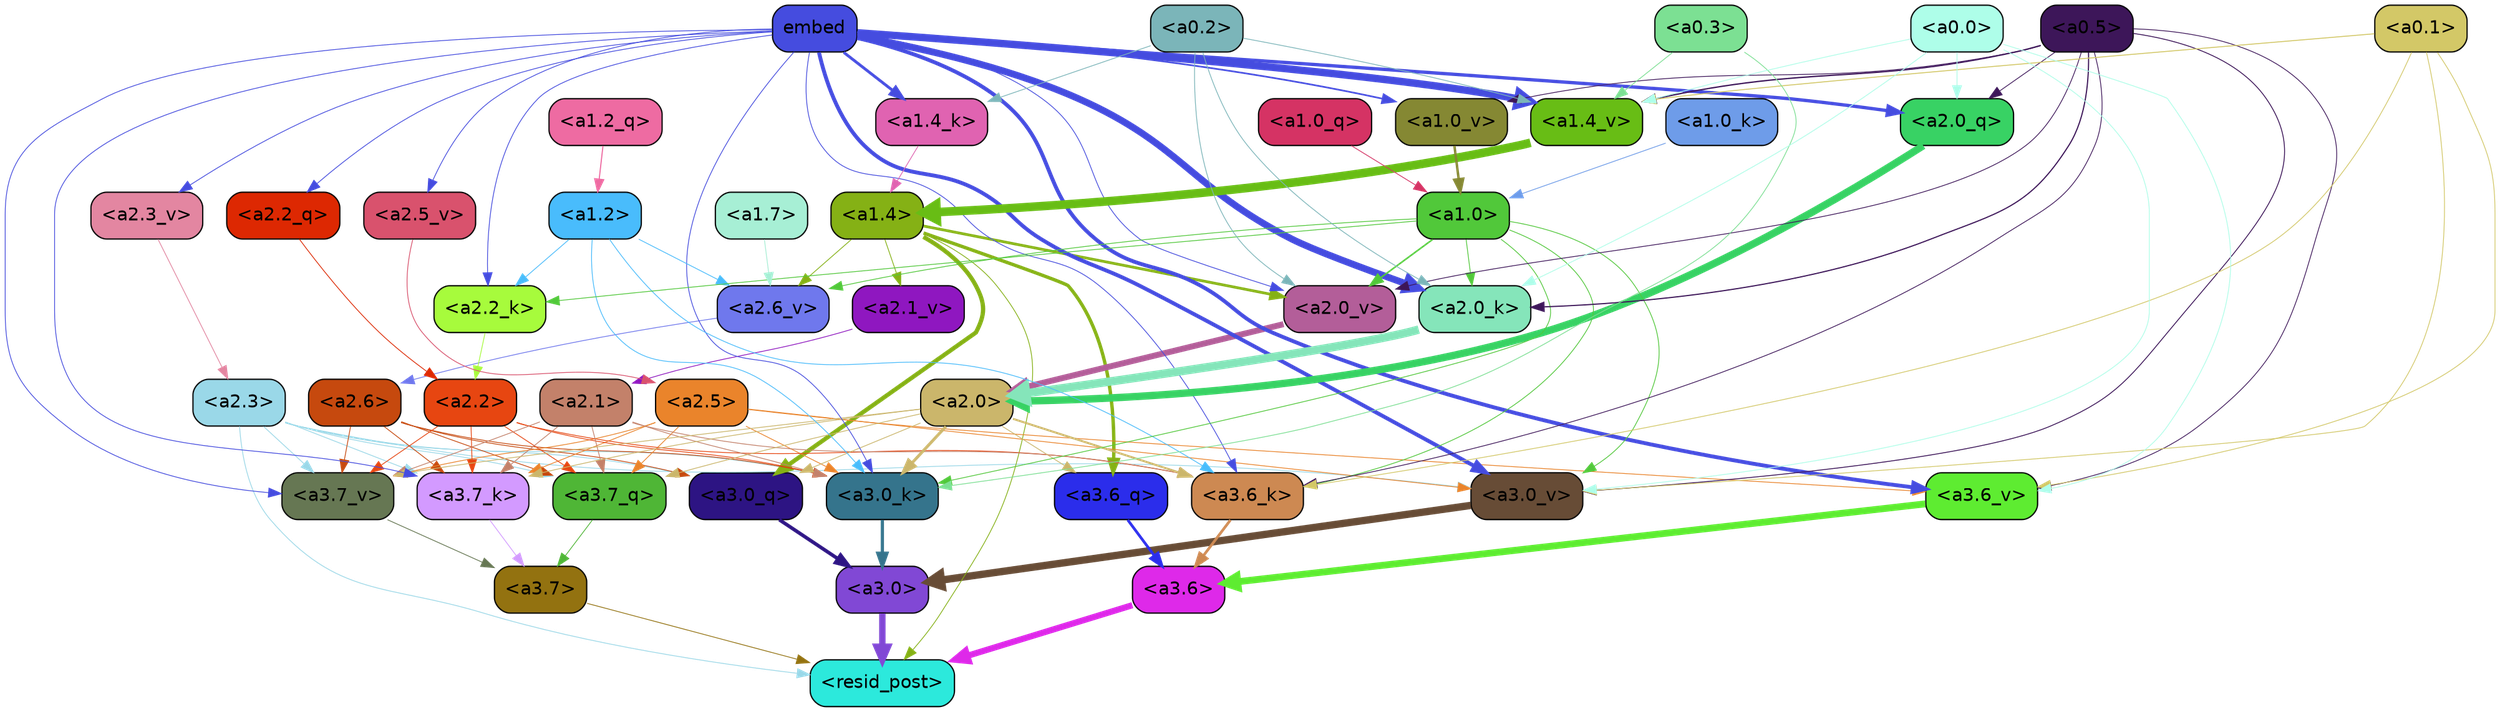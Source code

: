 strict digraph "" {
	graph [bgcolor=transparent,
		layout=dot,
		overlap=false,
		splines=true
	];
	"<a3.7>"	[color=black,
		fillcolor="#937210",
		fontname=Helvetica,
		shape=box,
		style="filled, rounded"];
	"<resid_post>"	[color=black,
		fillcolor="#2ce9dc",
		fontname=Helvetica,
		shape=box,
		style="filled, rounded"];
	"<a3.7>" -> "<resid_post>"	[color="#937210",
		penwidth=0.6];
	"<a3.6>"	[color=black,
		fillcolor="#de29e9",
		fontname=Helvetica,
		shape=box,
		style="filled, rounded"];
	"<a3.6>" -> "<resid_post>"	[color="#de29e9",
		penwidth=4.753257989883423];
	"<a3.0>"	[color=black,
		fillcolor="#8148d5",
		fontname=Helvetica,
		shape=box,
		style="filled, rounded"];
	"<a3.0>" -> "<resid_post>"	[color="#8148d5",
		penwidth=4.90053927898407];
	"<a2.3>"	[color=black,
		fillcolor="#9ad8e8",
		fontname=Helvetica,
		shape=box,
		style="filled, rounded"];
	"<a2.3>" -> "<resid_post>"	[color="#9ad8e8",
		penwidth=0.6];
	"<a3.7_q>"	[color=black,
		fillcolor="#4fb636",
		fontname=Helvetica,
		shape=box,
		style="filled, rounded"];
	"<a2.3>" -> "<a3.7_q>"	[color="#9ad8e8",
		penwidth=0.6];
	"<a3.0_q>"	[color=black,
		fillcolor="#2d1483",
		fontname=Helvetica,
		shape=box,
		style="filled, rounded"];
	"<a2.3>" -> "<a3.0_q>"	[color="#9ad8e8",
		penwidth=0.6];
	"<a3.7_k>"	[color=black,
		fillcolor="#d39aff",
		fontname=Helvetica,
		shape=box,
		style="filled, rounded"];
	"<a2.3>" -> "<a3.7_k>"	[color="#9ad8e8",
		penwidth=0.6];
	"<a3.0_k>"	[color=black,
		fillcolor="#35748c",
		fontname=Helvetica,
		shape=box,
		style="filled, rounded"];
	"<a2.3>" -> "<a3.0_k>"	[color="#9ad8e8",
		penwidth=0.6];
	"<a3.7_v>"	[color=black,
		fillcolor="#667753",
		fontname=Helvetica,
		shape=box,
		style="filled, rounded"];
	"<a2.3>" -> "<a3.7_v>"	[color="#9ad8e8",
		penwidth=0.6];
	"<a3.0_v>"	[color=black,
		fillcolor="#674c36",
		fontname=Helvetica,
		shape=box,
		style="filled, rounded"];
	"<a2.3>" -> "<a3.0_v>"	[color="#9ad8e8",
		penwidth=0.6];
	"<a1.4>"	[color=black,
		fillcolor="#85b115",
		fontname=Helvetica,
		shape=box,
		style="filled, rounded"];
	"<a1.4>" -> "<resid_post>"	[color="#85b115",
		penwidth=0.6];
	"<a3.6_q>"	[color=black,
		fillcolor="#2b2deb",
		fontname=Helvetica,
		shape=box,
		style="filled, rounded"];
	"<a1.4>" -> "<a3.6_q>"	[color="#85b115",
		penwidth=2.6043437719345093];
	"<a1.4>" -> "<a3.0_q>"	[color="#85b115",
		penwidth=3.2779015004634857];
	"<a2.6_v>"	[color=black,
		fillcolor="#6f78ed",
		fontname=Helvetica,
		shape=box,
		style="filled, rounded"];
	"<a1.4>" -> "<a2.6_v>"	[color="#85b115",
		penwidth=0.6];
	"<a2.1_v>"	[color=black,
		fillcolor="#8f17c0",
		fontname=Helvetica,
		shape=box,
		style="filled, rounded"];
	"<a1.4>" -> "<a2.1_v>"	[color="#85b115",
		penwidth=0.6];
	"<a2.0_v>"	[color=black,
		fillcolor="#b35e99",
		fontname=Helvetica,
		shape=box,
		style="filled, rounded"];
	"<a1.4>" -> "<a2.0_v>"	[color="#85b115",
		penwidth=2.089712530374527];
	"<a3.7_q>" -> "<a3.7>"	[color="#4fb636",
		penwidth=0.6];
	"<a3.6_q>" -> "<a3.6>"	[color="#2b2deb",
		penwidth=2.091020345687866];
	"<a3.0_q>" -> "<a3.0>"	[color="#2d1483",
		penwidth=2.7421876192092896];
	"<a3.7_k>" -> "<a3.7>"	[color="#d39aff",
		penwidth=0.6];
	"<a3.6_k>"	[color=black,
		fillcolor="#cd8952",
		fontname=Helvetica,
		shape=box,
		style="filled, rounded"];
	"<a3.6_k>" -> "<a3.6>"	[color="#cd8952",
		penwidth=2.048597991466522];
	"<a3.0_k>" -> "<a3.0>"	[color="#35748c",
		penwidth=2.476402521133423];
	"<a3.7_v>" -> "<a3.7>"	[color="#667753",
		penwidth=0.6];
	"<a3.6_v>"	[color=black,
		fillcolor="#5eec31",
		fontname=Helvetica,
		shape=box,
		style="filled, rounded"];
	"<a3.6_v>" -> "<a3.6>"	[color="#5eec31",
		penwidth=5.2550448179244995];
	"<a3.0_v>" -> "<a3.0>"	[color="#674c36",
		penwidth=5.652270674705505];
	"<a2.6>"	[color=black,
		fillcolor="#c6490e",
		fontname=Helvetica,
		shape=box,
		style="filled, rounded"];
	"<a2.6>" -> "<a3.7_q>"	[color="#c6490e",
		penwidth=0.6];
	"<a2.6>" -> "<a3.0_q>"	[color="#c6490e",
		penwidth=0.6];
	"<a2.6>" -> "<a3.7_k>"	[color="#c6490e",
		penwidth=0.6];
	"<a2.6>" -> "<a3.0_k>"	[color="#c6490e",
		penwidth=0.6];
	"<a2.6>" -> "<a3.7_v>"	[color="#c6490e",
		penwidth=0.6];
	"<a2.5>"	[color=black,
		fillcolor="#ea842b",
		fontname=Helvetica,
		shape=box,
		style="filled, rounded"];
	"<a2.5>" -> "<a3.7_q>"	[color="#ea842b",
		penwidth=0.6];
	"<a2.5>" -> "<a3.7_k>"	[color="#ea842b",
		penwidth=0.6];
	"<a2.5>" -> "<a3.0_k>"	[color="#ea842b",
		penwidth=0.6];
	"<a2.5>" -> "<a3.7_v>"	[color="#ea842b",
		penwidth=0.6];
	"<a2.5>" -> "<a3.6_v>"	[color="#ea842b",
		penwidth=0.6];
	"<a2.5>" -> "<a3.0_v>"	[color="#ea842b",
		penwidth=0.6];
	"<a2.2>"	[color=black,
		fillcolor="#e74611",
		fontname=Helvetica,
		shape=box,
		style="filled, rounded"];
	"<a2.2>" -> "<a3.7_q>"	[color="#e74611",
		penwidth=0.6];
	"<a2.2>" -> "<a3.7_k>"	[color="#e74611",
		penwidth=0.6];
	"<a2.2>" -> "<a3.6_k>"	[color="#e74611",
		penwidth=0.6];
	"<a2.2>" -> "<a3.0_k>"	[color="#e74611",
		penwidth=0.6];
	"<a2.2>" -> "<a3.7_v>"	[color="#e74611",
		penwidth=0.6];
	"<a2.1>"	[color=black,
		fillcolor="#c3816a",
		fontname=Helvetica,
		shape=box,
		style="filled, rounded"];
	"<a2.1>" -> "<a3.7_q>"	[color="#c3816a",
		penwidth=0.6];
	"<a2.1>" -> "<a3.7_k>"	[color="#c3816a",
		penwidth=0.6];
	"<a2.1>" -> "<a3.6_k>"	[color="#c3816a",
		penwidth=0.6];
	"<a2.1>" -> "<a3.0_k>"	[color="#c3816a",
		penwidth=0.6];
	"<a2.1>" -> "<a3.7_v>"	[color="#c3816a",
		penwidth=0.6];
	"<a2.0>"	[color=black,
		fillcolor="#cbb66b",
		fontname=Helvetica,
		shape=box,
		style="filled, rounded"];
	"<a2.0>" -> "<a3.7_q>"	[color="#cbb66b",
		penwidth=0.6];
	"<a2.0>" -> "<a3.6_q>"	[color="#cbb66b",
		penwidth=0.6];
	"<a2.0>" -> "<a3.0_q>"	[color="#cbb66b",
		penwidth=0.6];
	"<a2.0>" -> "<a3.7_k>"	[color="#cbb66b",
		penwidth=0.6];
	"<a2.0>" -> "<a3.6_k>"	[color="#cbb66b",
		penwidth=1.5290023684501648];
	"<a2.0>" -> "<a3.0_k>"	[color="#cbb66b",
		penwidth=2.2551413774490356];
	"<a2.0>" -> "<a3.7_v>"	[color="#cbb66b",
		penwidth=0.6];
	embed	[color=black,
		fillcolor="#454cdf",
		fontname=Helvetica,
		shape=box,
		style="filled, rounded"];
	embed -> "<a3.7_k>"	[color="#454cdf",
		penwidth=0.6];
	embed -> "<a3.6_k>"	[color="#454cdf",
		penwidth=0.6];
	embed -> "<a3.0_k>"	[color="#454cdf",
		penwidth=0.6];
	embed -> "<a3.7_v>"	[color="#454cdf",
		penwidth=0.6];
	embed -> "<a3.6_v>"	[color="#454cdf",
		penwidth=2.9556376338005066];
	embed -> "<a3.0_v>"	[color="#454cdf",
		penwidth=2.972973108291626];
	"<a2.2_q>"	[color=black,
		fillcolor="#dd2802",
		fontname=Helvetica,
		shape=box,
		style="filled, rounded"];
	embed -> "<a2.2_q>"	[color="#454cdf",
		penwidth=0.6];
	"<a2.0_q>"	[color=black,
		fillcolor="#38d264",
		fontname=Helvetica,
		shape=box,
		style="filled, rounded"];
	embed -> "<a2.0_q>"	[color="#454cdf",
		penwidth=2.540744114667177];
	"<a2.2_k>"	[color=black,
		fillcolor="#a7fb3c",
		fontname=Helvetica,
		shape=box,
		style="filled, rounded"];
	embed -> "<a2.2_k>"	[color="#454cdf",
		penwidth=0.6];
	"<a2.0_k>"	[color=black,
		fillcolor="#85e5ba",
		fontname=Helvetica,
		shape=box,
		style="filled, rounded"];
	embed -> "<a2.0_k>"	[color="#454cdf",
		penwidth=5.233989953994751];
	"<a2.5_v>"	[color=black,
		fillcolor="#d9526d",
		fontname=Helvetica,
		shape=box,
		style="filled, rounded"];
	embed -> "<a2.5_v>"	[color="#454cdf",
		penwidth=0.6];
	"<a2.3_v>"	[color=black,
		fillcolor="#e386a1",
		fontname=Helvetica,
		shape=box,
		style="filled, rounded"];
	embed -> "<a2.3_v>"	[color="#454cdf",
		penwidth=0.6];
	embed -> "<a2.0_v>"	[color="#454cdf",
		penwidth=0.6];
	"<a1.4_k>"	[color=black,
		fillcolor="#e063b1",
		fontname=Helvetica,
		shape=box,
		style="filled, rounded"];
	embed -> "<a1.4_k>"	[color="#454cdf",
		penwidth=2.181154489517212];
	"<a1.4_v>"	[color=black,
		fillcolor="#68bd15",
		fontname=Helvetica,
		shape=box,
		style="filled, rounded"];
	embed -> "<a1.4_v>"	[color="#454cdf",
		penwidth=5.707561254501343];
	"<a1.0_v>"	[color=black,
		fillcolor="#858833",
		fontname=Helvetica,
		shape=box,
		style="filled, rounded"];
	embed -> "<a1.0_v>"	[color="#454cdf",
		penwidth=1.26310396194458];
	"<a1.2>"	[color=black,
		fillcolor="#49bcfc",
		fontname=Helvetica,
		shape=box,
		style="filled, rounded"];
	"<a1.2>" -> "<a3.6_k>"	[color="#49bcfc",
		penwidth=0.6];
	"<a1.2>" -> "<a3.0_k>"	[color="#49bcfc",
		penwidth=0.6];
	"<a1.2>" -> "<a2.2_k>"	[color="#49bcfc",
		penwidth=0.6];
	"<a1.2>" -> "<a2.6_v>"	[color="#49bcfc",
		penwidth=0.6];
	"<a1.0>"	[color=black,
		fillcolor="#51c83a",
		fontname=Helvetica,
		shape=box,
		style="filled, rounded"];
	"<a1.0>" -> "<a3.6_k>"	[color="#51c83a",
		penwidth=0.6];
	"<a1.0>" -> "<a3.0_k>"	[color="#51c83a",
		penwidth=0.6];
	"<a1.0>" -> "<a3.0_v>"	[color="#51c83a",
		penwidth=0.6];
	"<a1.0>" -> "<a2.2_k>"	[color="#51c83a",
		penwidth=0.6];
	"<a1.0>" -> "<a2.0_k>"	[color="#51c83a",
		penwidth=0.6];
	"<a1.0>" -> "<a2.6_v>"	[color="#51c83a",
		penwidth=0.6];
	"<a1.0>" -> "<a2.0_v>"	[color="#51c83a",
		penwidth=1.1915444135665894];
	"<a0.5>"	[color=black,
		fillcolor="#3d1659",
		fontname=Helvetica,
		shape=box,
		style="filled, rounded"];
	"<a0.5>" -> "<a3.6_k>"	[color="#3d1659",
		penwidth=0.6];
	"<a0.5>" -> "<a3.6_v>"	[color="#3d1659",
		penwidth=0.6];
	"<a0.5>" -> "<a3.0_v>"	[color="#3d1659",
		penwidth=0.6790935099124908];
	"<a0.5>" -> "<a2.0_q>"	[color="#3d1659",
		penwidth=0.6];
	"<a0.5>" -> "<a2.0_k>"	[color="#3d1659",
		penwidth=0.8868831396102905];
	"<a0.5>" -> "<a2.0_v>"	[color="#3d1659",
		penwidth=0.6];
	"<a0.5>" -> "<a1.4_v>"	[color="#3d1659",
		penwidth=1.0242966413497925];
	"<a0.5>" -> "<a1.0_v>"	[color="#3d1659",
		penwidth=0.6];
	"<a0.1>"	[color=black,
		fillcolor="#d3c867",
		fontname=Helvetica,
		shape=box,
		style="filled, rounded"];
	"<a0.1>" -> "<a3.6_k>"	[color="#d3c867",
		penwidth=0.6];
	"<a0.1>" -> "<a3.6_v>"	[color="#d3c867",
		penwidth=0.6];
	"<a0.1>" -> "<a3.0_v>"	[color="#d3c867",
		penwidth=0.6];
	"<a0.1>" -> "<a1.4_v>"	[color="#d3c867",
		penwidth=0.7291159629821777];
	"<a0.3>"	[color=black,
		fillcolor="#7ce093",
		fontname=Helvetica,
		shape=box,
		style="filled, rounded"];
	"<a0.3>" -> "<a3.0_k>"	[color="#7ce093",
		penwidth=0.6];
	"<a0.3>" -> "<a1.4_v>"	[color="#7ce093",
		penwidth=0.6];
	"<a0.0>"	[color=black,
		fillcolor="#aefee9",
		fontname=Helvetica,
		shape=box,
		style="filled, rounded"];
	"<a0.0>" -> "<a3.6_v>"	[color="#aefee9",
		penwidth=0.6];
	"<a0.0>" -> "<a3.0_v>"	[color="#aefee9",
		penwidth=0.6];
	"<a0.0>" -> "<a2.0_q>"	[color="#aefee9",
		penwidth=0.6];
	"<a0.0>" -> "<a2.0_k>"	[color="#aefee9",
		penwidth=0.6];
	"<a0.0>" -> "<a1.4_v>"	[color="#aefee9",
		penwidth=0.6];
	"<a2.2_q>" -> "<a2.2>"	[color="#dd2802",
		penwidth=0.6];
	"<a2.0_q>" -> "<a2.0>"	[color="#38d264",
		penwidth=5.6763341426849365];
	"<a2.2_k>" -> "<a2.2>"	[color="#a7fb3c",
		penwidth=0.6];
	"<a2.0_k>" -> "<a2.0>"	[color="#85e5ba",
		penwidth=6.450865745544434];
	"<a2.6_v>" -> "<a2.6>"	[color="#6f78ed",
		penwidth=0.6];
	"<a2.5_v>" -> "<a2.5>"	[color="#d9526d",
		penwidth=0.6];
	"<a2.3_v>" -> "<a2.3>"	[color="#e386a1",
		penwidth=0.6];
	"<a2.1_v>" -> "<a2.1>"	[color="#8f17c0",
		penwidth=0.6];
	"<a2.0_v>" -> "<a2.0>"	[color="#b35e99",
		penwidth=4.569358706474304];
	"<a0.2>"	[color=black,
		fillcolor="#7bb5b9",
		fontname=Helvetica,
		shape=box,
		style="filled, rounded"];
	"<a0.2>" -> "<a2.0_k>"	[color="#7bb5b9",
		penwidth=0.6];
	"<a0.2>" -> "<a2.0_v>"	[color="#7bb5b9",
		penwidth=0.6];
	"<a0.2>" -> "<a1.4_k>"	[color="#7bb5b9",
		penwidth=0.6];
	"<a0.2>" -> "<a1.4_v>"	[color="#7bb5b9",
		penwidth=0.6];
	"<a1.7>"	[color=black,
		fillcolor="#a7efd5",
		fontname=Helvetica,
		shape=box,
		style="filled, rounded"];
	"<a1.7>" -> "<a2.6_v>"	[color="#a7efd5",
		penwidth=0.6];
	"<a1.2_q>"	[color=black,
		fillcolor="#ee6ba2",
		fontname=Helvetica,
		shape=box,
		style="filled, rounded"];
	"<a1.2_q>" -> "<a1.2>"	[color="#ee6ba2",
		penwidth=0.8473789691925049];
	"<a1.0_q>"	[color=black,
		fillcolor="#d53364",
		fontname=Helvetica,
		shape=box,
		style="filled, rounded"];
	"<a1.0_q>" -> "<a1.0>"	[color="#d53364",
		penwidth=0.6];
	"<a1.4_k>" -> "<a1.4>"	[color="#e063b1",
		penwidth=0.6];
	"<a1.0_k>"	[color=black,
		fillcolor="#6e9ce9",
		fontname=Helvetica,
		shape=box,
		style="filled, rounded"];
	"<a1.0_k>" -> "<a1.0>"	[color="#6e9ce9",
		penwidth=0.6];
	"<a1.4_v>" -> "<a1.4>"	[color="#68bd15",
		penwidth=6.609479665756226];
	"<a1.0_v>" -> "<a1.0>"	[color="#858833",
		penwidth=1.862385869026184];
}
